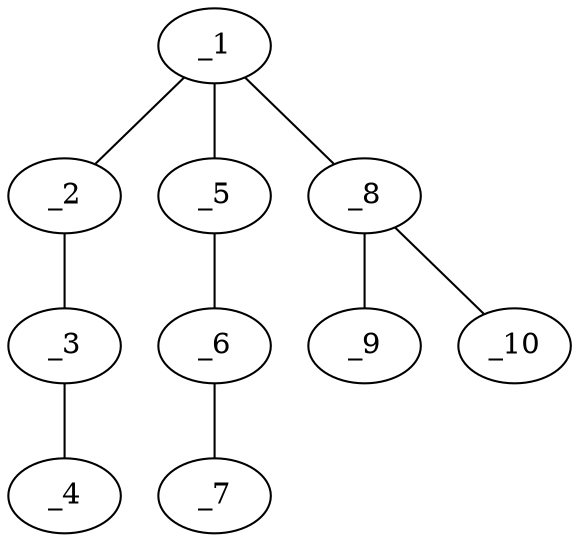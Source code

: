 graph molid625027 {
	_1	 [charge=0,
		chem=4,
		symbol="N  ",
		x="4.5981",
		y="0.5"];
	_2	 [charge=0,
		chem=1,
		symbol="C  ",
		x="3.7321",
		y=1];
	_1 -- _2	 [valence=1];
	_5	 [charge=0,
		chem=1,
		symbol="C  ",
		x="4.5981",
		y="-0.5"];
	_1 -- _5	 [valence=1];
	_8	 [charge=0,
		chem=1,
		symbol="C  ",
		x="5.4641",
		y=1];
	_1 -- _8	 [valence=1];
	_3	 [charge=0,
		chem=1,
		symbol="C  ",
		x="2.866",
		y="0.5"];
	_2 -- _3	 [valence=1];
	_4	 [charge=0,
		chem=4,
		symbol="N  ",
		x=2,
		y=1];
	_3 -- _4	 [valence=1];
	_6	 [charge=0,
		chem=1,
		symbol="C  ",
		x="3.7321",
		y="-1"];
	_5 -- _6	 [valence=1];
	_7	 [charge=0,
		chem=4,
		symbol="N  ",
		x="3.7321",
		y="-2"];
	_6 -- _7	 [valence=1];
	_9	 [charge=0,
		chem=2,
		symbol="O  ",
		x="6.3301",
		y="0.5"];
	_8 -- _9	 [valence=2];
	_10	 [charge=0,
		chem=1,
		symbol="C  ",
		x="5.4641",
		y=2];
	_8 -- _10	 [valence=1];
}
